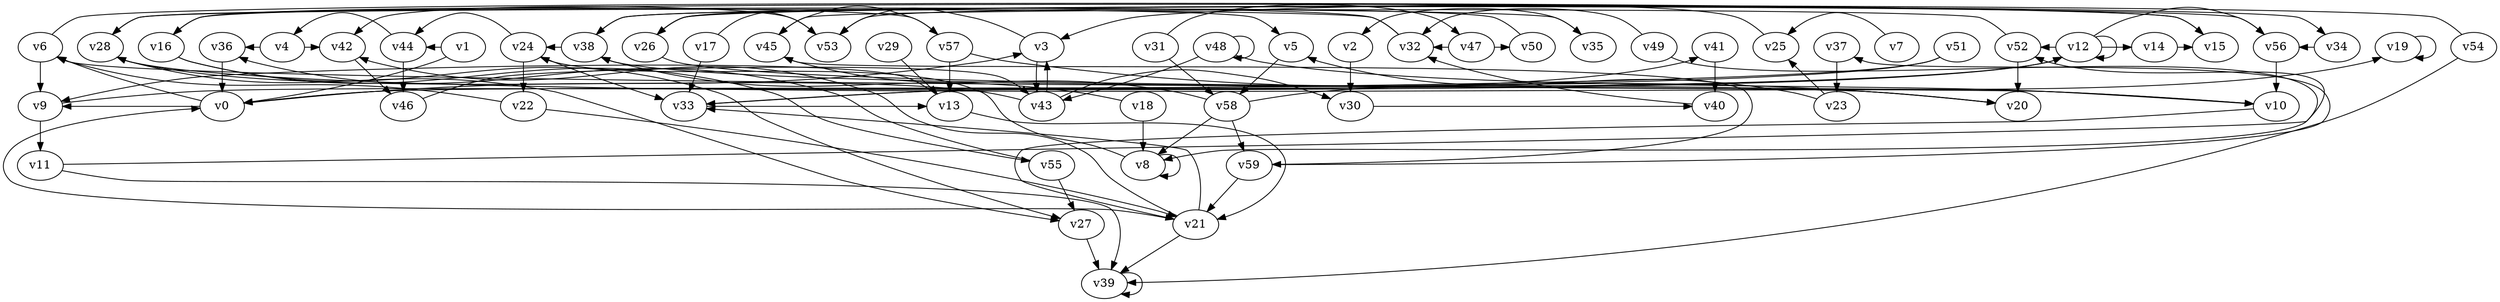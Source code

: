 // Benchmark game 86 - 60 vertices
digraph G {
    v0 [name="v0", player=1];
    v1 [name="v1", player=0, target=1];
    v2 [name="v2", player=1];
    v3 [name="v3", player=1];
    v4 [name="v4", player=0];
    v5 [name="v5", player=1];
    v6 [name="v6", player=1, target=1];
    v7 [name="v7", player=0];
    v8 [name="v8", player=1];
    v9 [name="v9", player=0];
    v10 [name="v10", player=0, target=1];
    v11 [name="v11", player=1, target=1];
    v12 [name="v12", player=1];
    v13 [name="v13", player=0];
    v14 [name="v14", player=0];
    v15 [name="v15", player=0];
    v16 [name="v16", player=1];
    v17 [name="v17", player=1];
    v18 [name="v18", player=1];
    v19 [name="v19", player=1];
    v20 [name="v20", player=0];
    v21 [name="v21", player=1];
    v22 [name="v22", player=1];
    v23 [name="v23", player=1, target=1];
    v24 [name="v24", player=0];
    v25 [name="v25", player=0];
    v26 [name="v26", player=1];
    v27 [name="v27", player=1, target=1];
    v28 [name="v28", player=0];
    v29 [name="v29", player=1];
    v30 [name="v30", player=1];
    v31 [name="v31", player=0, target=1];
    v32 [name="v32", player=0];
    v33 [name="v33", player=1];
    v34 [name="v34", player=1];
    v35 [name="v35", player=1];
    v36 [name="v36", player=1, target=1];
    v37 [name="v37", player=0];
    v38 [name="v38", player=1, target=1];
    v39 [name="v39", player=1];
    v40 [name="v40", player=1];
    v41 [name="v41", player=0, target=1];
    v42 [name="v42", player=0];
    v43 [name="v43", player=0];
    v44 [name="v44", player=1];
    v45 [name="v45", player=1];
    v46 [name="v46", player=1];
    v47 [name="v47", player=1];
    v48 [name="v48", player=1];
    v49 [name="v49", player=0];
    v50 [name="v50", player=1];
    v51 [name="v51", player=1, target=1];
    v52 [name="v52", player=0];
    v53 [name="v53", player=0];
    v54 [name="v54", player=0];
    v55 [name="v55", player=1];
    v56 [name="v56", player=1];
    v57 [name="v57", player=0];
    v58 [name="v58", player=1];
    v59 [name="v59", player=0];

    v0 -> v12 [constraint="time <= 9"];
    v1 -> v44 [constraint="time >= 12"];
    v2 -> v30;
    v3 -> v43;
    v4 -> v36 [constraint="(time % 3 == 0) || (time % 3 == 2)"];
    v5 -> v58;
    v6 -> v15 [constraint="time >= 14"];
    v7 -> v25 [constraint="time <= 19"];
    v8 -> v24 [constraint="time % 6 == 5"];
    v9 -> v11;
    v10 -> v28 [constraint="time == 7"];
    v11 -> v39 [constraint="time <= 10"];
    v12 -> v14 [constraint="time >= 14"];
    v13 -> v21 [constraint="time % 2 == 0"];
    v14 -> v15 [constraint="time % 2 == 0"];
    v15 -> v16 [constraint="time % 2 == 0"];
    v16 -> v27 [constraint="time % 3 == 0"];
    v17 -> v33;
    v18 -> v8;
    v19 -> v19 [constraint="time == 2"];
    v20 -> v38 [constraint="time % 3 == 2"];
    v21 -> v0 [constraint="time >= 8"];
    v22 -> v21 [constraint="time >= 14"];
    v23 -> v5 [constraint="time == 8"];
    v24 -> v44 [constraint="time == 12"];
    v25 -> v3 [constraint="time <= 19"];
    v26 -> v20 [constraint="time == 19"];
    v27 -> v39;
    v28 -> v35 [constraint="(time % 2 == 1) || (time % 4 == 0)"];
    v29 -> v13 [constraint="time % 3 == 1"];
    v30 -> v40 [constraint="time >= 3"];
    v31 -> v58;
    v32 -> v28 [constraint="time == 6"];
    v33 -> v13 [constraint="time <= 18"];
    v34 -> v56 [constraint="time >= 12"];
    v35 -> v2 [constraint="(time % 3 == 1) || (time % 3 == 1)"];
    v36 -> v0;
    v37 -> v23;
    v38 -> v24 [constraint="time >= 6"];
    v39 -> v39 [constraint="time == 19"];
    v40 -> v32 [constraint="time >= 3"];
    v41 -> v40;
    v42 -> v46 [constraint="time >= 11"];
    v43 -> v30 [constraint="time >= 5"];
    v44 -> v46;
    v45 -> v57 [constraint="time == 0"];
    v46 -> v43 [constraint="time % 5 == 3"];
    v47 -> v50 [constraint="time >= 9"];
    v48 -> v10 [constraint="time == 13"];
    v49 -> v8 [constraint="time == 0"];
    v50 -> v53 [constraint="time <= 10"];
    v51 -> v0 [constraint="time >= 4"];
    v52 -> v45 [constraint="time == 16"];
    v53 -> v42 [constraint="(time >= 7) && (time <= 19)"];
    v54 -> v26 [constraint="time >= 5"];
    v55 -> v36 [constraint="time == 10"];
    v56 -> v38 [constraint="time == 18"];
    v57 -> v13;
    v58 -> v59;
    v59 -> v37 [constraint="time % 6 == 5"];
    v31 -> v47 [constraint="time % 6 == 5"];
    v17 -> v53 [constraint="(time >= 5) && (time <= 24)"];
    v58 -> v45 [constraint="time % 2 == 1"];
    v52 -> v20;
    v18 -> v38 [constraint="time >= 11"];
    v13 -> v9 [constraint="time >= 13"];
    v55 -> v27;
    v8 -> v8 [constraint="time >= 10"];
    v16 -> v57 [constraint="time == 4"];
    v6 -> v10 [constraint="time >= 10"];
    v45 -> v59 [constraint="time <= 25"];
    v4 -> v42 [constraint="time <= 8"];
    v21 -> v39;
    v59 -> v21;
    v1 -> v0 [constraint="time % 3 == 2"];
    v28 -> v27 [constraint="time >= 15"];
    v56 -> v10;
    v12 -> v52 [constraint="time % 6 == 5"];
    v58 -> v19 [constraint="time <= 14"];
    v11 -> v52 [constraint="time <= 25"];
    v10 -> v21 [constraint="time == 14"];
    v47 -> v32 [constraint="time % 2 == 0"];
    v58 -> v8;
    v33 -> v41 [constraint="time % 5 == 0"];
    v21 -> v42 [constraint="time % 4 == 0"];
    v24 -> v33;
    v44 -> v4 [constraint="(time % 4 == 1) || (time % 5 == 2)"];
    v23 -> v25 [constraint="time == 18"];
    v38 -> v34 [constraint="(time >= 7) && (time <= 15)"];
    v48 -> v43 [constraint="time == 13"];
    v43 -> v28 [constraint="time % 6 == 3"];
    v12 -> v56 [constraint="time % 3 == 0"];
    v54 -> v39 [constraint="time <= 19"];
    v9 -> v12 [constraint="time == 3"];
    v3 -> v53 [constraint="time % 6 == 1"];
    v26 -> v5 [constraint="time == 4"];
    v0 -> v6 [constraint="time == 11"];
    v57 -> v20 [constraint="time >= 11"];
    v32 -> v26 [constraint="(time % 4 == 1) || (time % 4 == 1)"];
    v48 -> v48 [constraint="time == 15"];
    v22 -> v6 [constraint="(time % 3 == 1) || (time % 4 == 0)"];
    v0 -> v3 [constraint="time == 14"];
    v21 -> v33 [constraint="time >= 7"];
    v51 -> v33 [constraint="time <= 14"];
    v43 -> v3 [constraint="time == 13"];
    v24 -> v22;
    v6 -> v9;
    v16 -> v55 [constraint="time == 2"];
    v49 -> v32 [constraint="time % 5 == 2"];
    v0 -> v9 [constraint="time >= 14"];
    v12 -> v12 [constraint="time % 6 == 3"];
}
